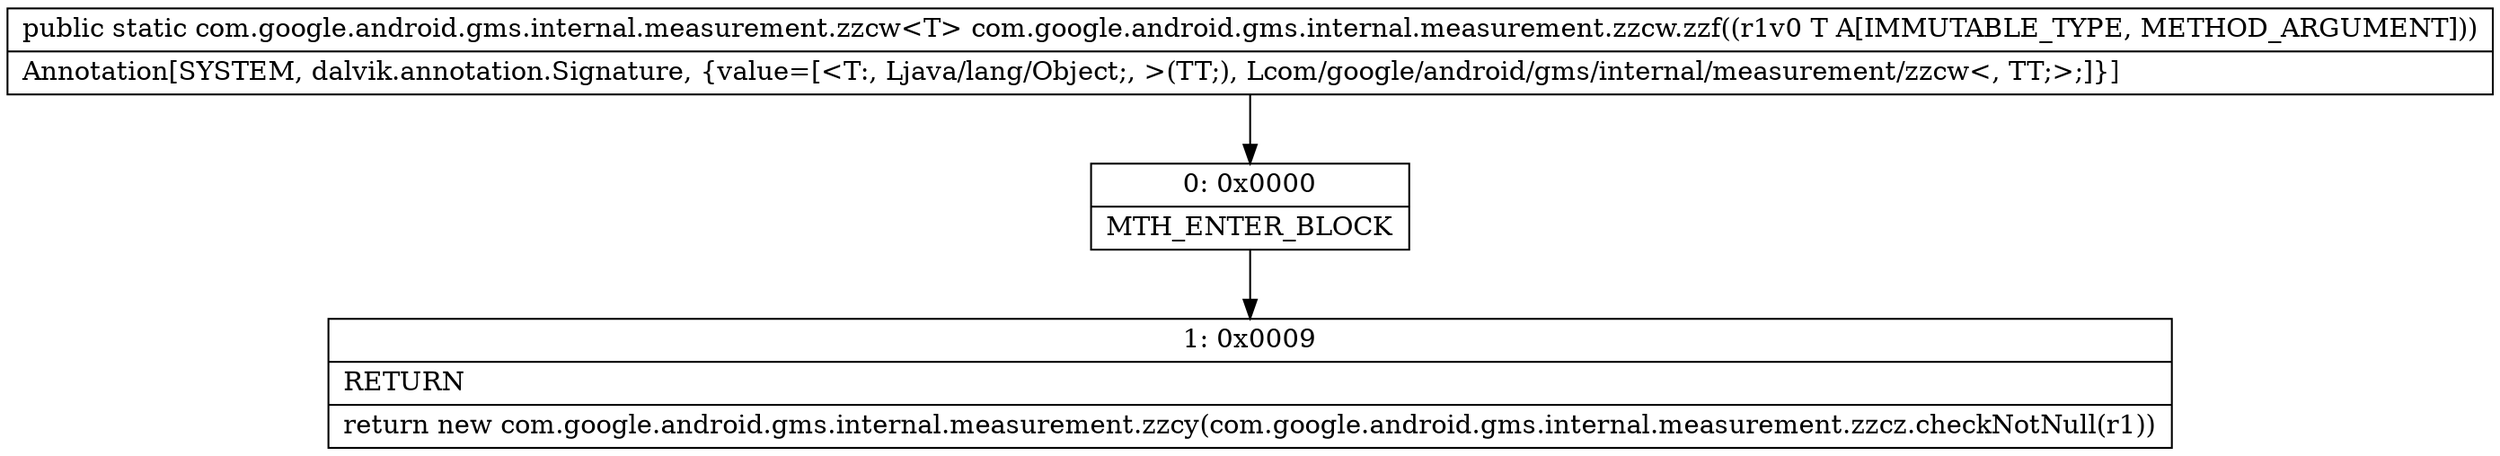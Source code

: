 digraph "CFG forcom.google.android.gms.internal.measurement.zzcw.zzf(Ljava\/lang\/Object;)Lcom\/google\/android\/gms\/internal\/measurement\/zzcw;" {
Node_0 [shape=record,label="{0\:\ 0x0000|MTH_ENTER_BLOCK\l}"];
Node_1 [shape=record,label="{1\:\ 0x0009|RETURN\l|return new com.google.android.gms.internal.measurement.zzcy(com.google.android.gms.internal.measurement.zzcz.checkNotNull(r1))\l}"];
MethodNode[shape=record,label="{public static com.google.android.gms.internal.measurement.zzcw\<T\> com.google.android.gms.internal.measurement.zzcw.zzf((r1v0 T A[IMMUTABLE_TYPE, METHOD_ARGUMENT]))  | Annotation[SYSTEM, dalvik.annotation.Signature, \{value=[\<T:, Ljava\/lang\/Object;, \>(TT;), Lcom\/google\/android\/gms\/internal\/measurement\/zzcw\<, TT;\>;]\}]\l}"];
MethodNode -> Node_0;
Node_0 -> Node_1;
}

